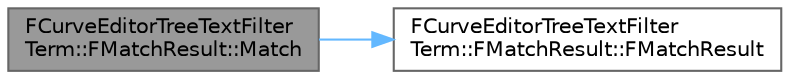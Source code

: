digraph "FCurveEditorTreeTextFilterTerm::FMatchResult::Match"
{
 // INTERACTIVE_SVG=YES
 // LATEX_PDF_SIZE
  bgcolor="transparent";
  edge [fontname=Helvetica,fontsize=10,labelfontname=Helvetica,labelfontsize=10];
  node [fontname=Helvetica,fontsize=10,shape=box,height=0.2,width=0.4];
  rankdir="LR";
  Node1 [id="Node000001",label="FCurveEditorTreeTextFilter\lTerm::FMatchResult::Match",height=0.2,width=0.4,color="gray40", fillcolor="grey60", style="filled", fontcolor="black",tooltip="Match another string against the remaining tokens for this result."];
  Node1 -> Node2 [id="edge1_Node000001_Node000002",color="steelblue1",style="solid",tooltip=" "];
  Node2 [id="Node000002",label="FCurveEditorTreeTextFilter\lTerm::FMatchResult::FMatchResult",height=0.2,width=0.4,color="grey40", fillcolor="white", style="filled",URL="$d5/d2f/structFCurveEditorTreeTextFilterTerm_1_1FMatchResult.html#a24106e28e8f8ff336a69384e175a6639",tooltip="Default constructor to an empty result that did not match."];
}
